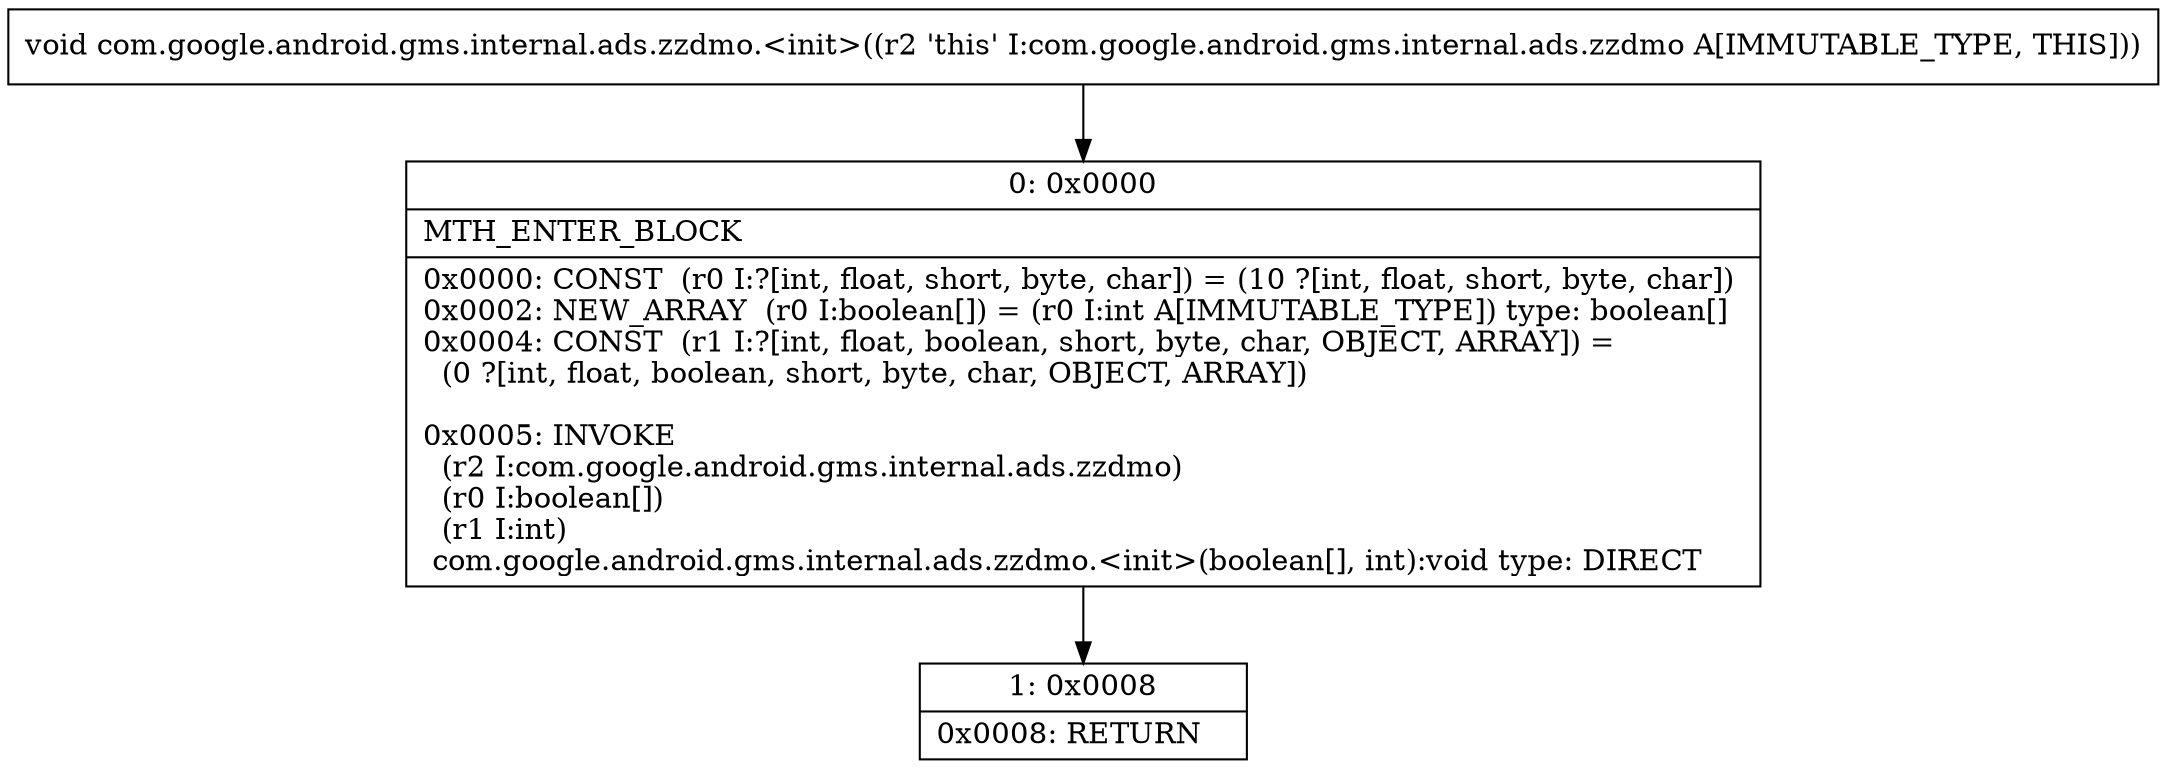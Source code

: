 digraph "CFG forcom.google.android.gms.internal.ads.zzdmo.\<init\>()V" {
Node_0 [shape=record,label="{0\:\ 0x0000|MTH_ENTER_BLOCK\l|0x0000: CONST  (r0 I:?[int, float, short, byte, char]) = (10 ?[int, float, short, byte, char]) \l0x0002: NEW_ARRAY  (r0 I:boolean[]) = (r0 I:int A[IMMUTABLE_TYPE]) type: boolean[] \l0x0004: CONST  (r1 I:?[int, float, boolean, short, byte, char, OBJECT, ARRAY]) = \l  (0 ?[int, float, boolean, short, byte, char, OBJECT, ARRAY])\l \l0x0005: INVOKE  \l  (r2 I:com.google.android.gms.internal.ads.zzdmo)\l  (r0 I:boolean[])\l  (r1 I:int)\l com.google.android.gms.internal.ads.zzdmo.\<init\>(boolean[], int):void type: DIRECT \l}"];
Node_1 [shape=record,label="{1\:\ 0x0008|0x0008: RETURN   \l}"];
MethodNode[shape=record,label="{void com.google.android.gms.internal.ads.zzdmo.\<init\>((r2 'this' I:com.google.android.gms.internal.ads.zzdmo A[IMMUTABLE_TYPE, THIS])) }"];
MethodNode -> Node_0;
Node_0 -> Node_1;
}

